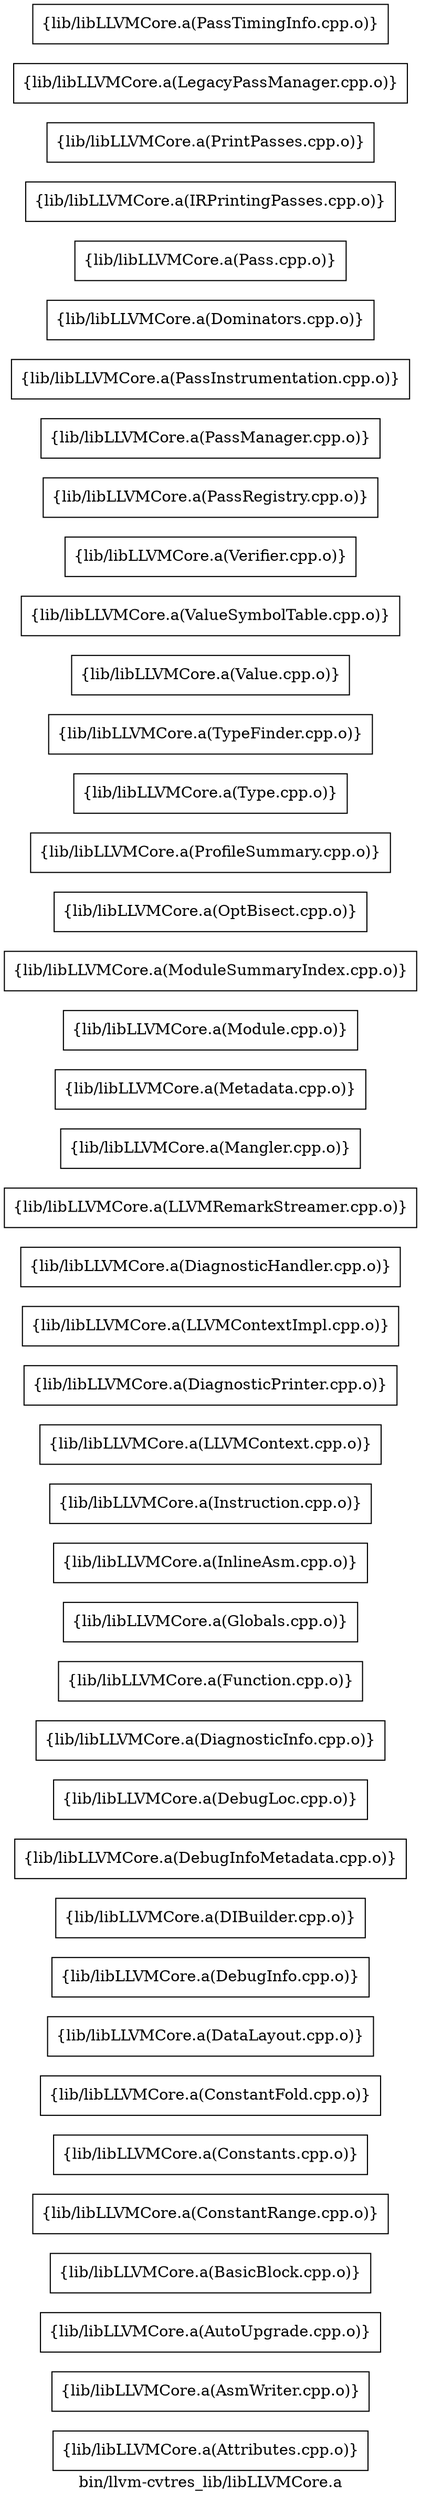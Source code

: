 digraph "bin/llvm-cvtres_lib/libLLVMCore.a" {
	label="bin/llvm-cvtres_lib/libLLVMCore.a";
	rankdir=LR;

	Node0x5611dc037e98 [shape=record,shape=box,group=0,label="{lib/libLLVMCore.a(Attributes.cpp.o)}"];
	Node0x5611dc03a4b8 [shape=record,shape=box,group=0,label="{lib/libLLVMCore.a(AsmWriter.cpp.o)}"];
	Node0x5611dc036c28 [shape=record,shape=box,group=0,label="{lib/libLLVMCore.a(AutoUpgrade.cpp.o)}"];
	Node0x5611dc035008 [shape=record,shape=box,group=0,label="{lib/libLLVMCore.a(BasicBlock.cpp.o)}"];
	Node0x5611dc035918 [shape=record,shape=box,group=0,label="{lib/libLLVMCore.a(ConstantRange.cpp.o)}"];
	Node0x5611dc0351e8 [shape=record,shape=box,group=0,label="{lib/libLLVMCore.a(Constants.cpp.o)}"];
	Node0x5611dc034a68 [shape=record,shape=box,group=0,label="{lib/libLLVMCore.a(ConstantFold.cpp.o)}"];
	Node0x5611dc0342e8 [shape=record,shape=box,group=0,label="{lib/libLLVMCore.a(DataLayout.cpp.o)}"];
	Node0x5611dc033de8 [shape=record,shape=box,group=0,label="{lib/libLLVMCore.a(DebugInfo.cpp.o)}"];
	Node0x5611dc034518 [shape=record,shape=box,group=0,label="{lib/libLLVMCore.a(DIBuilder.cpp.o)}"];
	Node0x5611dc034bf8 [shape=record,shape=box,group=0,label="{lib/libLLVMCore.a(DebugInfoMetadata.cpp.o)}"];
	Node0x5611dc035418 [shape=record,shape=box,group=0,label="{lib/libLLVMCore.a(DebugLoc.cpp.o)}"];
	Node0x5611dc035a08 [shape=record,shape=box,group=0,label="{lib/libLLVMCore.a(DiagnosticInfo.cpp.o)}"];
	Node0x5611dc037538 [shape=record,shape=box,group=0,label="{lib/libLLVMCore.a(Function.cpp.o)}"];
	Node0x5611dc0388e8 [shape=record,shape=box,group=0,label="{lib/libLLVMCore.a(Globals.cpp.o)}"];
	Node0x5611dc03a698 [shape=record,shape=box,group=0,label="{lib/libLLVMCore.a(InlineAsm.cpp.o)}"];
	Node0x5611dc03ad78 [shape=record,shape=box,group=0,label="{lib/libLLVMCore.a(Instruction.cpp.o)}"];
	Node0x5611dc039b08 [shape=record,shape=box,group=0,label="{lib/libLLVMCore.a(LLVMContext.cpp.o)}"];
	Node0x5611dc03cc18 [shape=record,shape=box,group=0,label="{lib/libLLVMCore.a(DiagnosticPrinter.cpp.o)}"];
	Node0x5611dc03d2a8 [shape=record,shape=box,group=0,label="{lib/libLLVMCore.a(LLVMContextImpl.cpp.o)}"];
	Node0x5611dc03c038 [shape=record,shape=box,group=0,label="{lib/libLLVMCore.a(DiagnosticHandler.cpp.o)}"];
	Node0x5611dc03b9a8 [shape=record,shape=box,group=0,label="{lib/libLLVMCore.a(LLVMRemarkStreamer.cpp.o)}"];
	Node0x5611dc03a328 [shape=record,shape=box,group=0,label="{lib/libLLVMCore.a(Mangler.cpp.o)}"];
	Node0x5611dc039bf8 [shape=record,shape=box,group=0,label="{lib/libLLVMCore.a(Metadata.cpp.o)}"];
	Node0x5611dc039dd8 [shape=record,shape=box,group=0,label="{lib/libLLVMCore.a(Module.cpp.o)}"];
	Node0x5611dc0389d8 [shape=record,shape=box,group=0,label="{lib/libLLVMCore.a(ModuleSummaryIndex.cpp.o)}"];
	Node0x5611dc038848 [shape=record,shape=box,group=0,label="{lib/libLLVMCore.a(OptBisect.cpp.o)}"];
	Node0x5611dc0384d8 [shape=record,shape=box,group=0,label="{lib/libLLVMCore.a(ProfileSummary.cpp.o)}"];
	Node0x5611dc0368b8 [shape=record,shape=box,group=0,label="{lib/libLLVMCore.a(Type.cpp.o)}"];
	Node0x5611dc037628 [shape=record,shape=box,group=0,label="{lib/libLLVMCore.a(TypeFinder.cpp.o)}"];
	Node0x5611dc035fa8 [shape=record,shape=box,group=0,label="{lib/libLLVMCore.a(Value.cpp.o)}"];
	Node0x5611dc038938 [shape=record,shape=box,group=0,label="{lib/libLLVMCore.a(ValueSymbolTable.cpp.o)}"];
	Node0x5611dc036e58 [shape=record,shape=box,group=0,label="{lib/libLLVMCore.a(Verifier.cpp.o)}"];
	Node0x5611dc0367c8 [shape=record,shape=box,group=0,label="{lib/libLLVMCore.a(PassRegistry.cpp.o)}"];
	Node0x5611dc037448 [shape=record,shape=box,group=0,label="{lib/libLLVMCore.a(PassManager.cpp.o)}"];
	Node0x5611dc03ac88 [shape=record,shape=box,group=0,label="{lib/libLLVMCore.a(PassInstrumentation.cpp.o)}"];
	Node0x5611dc039978 [shape=record,shape=box,group=0,label="{lib/libLLVMCore.a(Dominators.cpp.o)}"];
	Node0x5611dc038d98 [shape=record,shape=box,group=0,label="{lib/libLLVMCore.a(Pass.cpp.o)}"];
	Node0x5611dc039568 [shape=record,shape=box,group=0,label="{lib/libLLVMCore.a(IRPrintingPasses.cpp.o)}"];
	Node0x5611dc03d668 [shape=record,shape=box,group=0,label="{lib/libLLVMCore.a(PrintPasses.cpp.o)}"];
	Node0x5611dc035558 [shape=record,shape=box,group=0,label="{lib/libLLVMCore.a(LegacyPassManager.cpp.o)}"];
	Node0x5611dc0350a8 [shape=record,shape=box,group=0,label="{lib/libLLVMCore.a(PassTimingInfo.cpp.o)}"];
}
